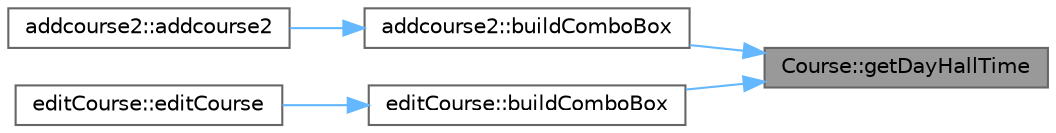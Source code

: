 digraph "Course::getDayHallTime"
{
 // LATEX_PDF_SIZE
  bgcolor="transparent";
  edge [fontname=Helvetica,fontsize=10,labelfontname=Helvetica,labelfontsize=10];
  node [fontname=Helvetica,fontsize=10,shape=box,height=0.2,width=0.4];
  rankdir="RL";
  Node1 [label="Course::getDayHallTime",height=0.2,width=0.4,color="gray40", fillcolor="grey60", style="filled", fontcolor="black",tooltip="Course::getDayHallTime -> function to get the hall, day, and time of the course."];
  Node1 -> Node2 [dir="back",color="steelblue1",style="solid"];
  Node2 [label="addcourse2::buildComboBox",height=0.2,width=0.4,color="grey40", fillcolor="white", style="filled",URL="$classaddcourse2.html#a2372f856de05b136d90259e9f27c59b1",tooltip="addcourse2::buildComboBox – function name to add the items to the combobox for time and check if the ..."];
  Node2 -> Node3 [dir="back",color="steelblue1",style="solid"];
  Node3 [label="addcourse2::addcourse2",height=0.2,width=0.4,color="grey40", fillcolor="white", style="filled",URL="$classaddcourse2.html#a86fb1205ea55c358cd0799209093bb61",tooltip="constructor of the class addcourse2(ui widget for adding new course)"];
  Node1 -> Node4 [dir="back",color="steelblue1",style="solid"];
  Node4 [label="editCourse::buildComboBox",height=0.2,width=0.4,color="grey40", fillcolor="white", style="filled",URL="$classedit_course.html#add60584fd6fe8a1656b5e1f2254e1489",tooltip="buildComboBox with avilable days, halls and times"];
  Node4 -> Node5 [dir="back",color="steelblue1",style="solid"];
  Node5 [label="editCourse::editCourse",height=0.2,width=0.4,color="grey40", fillcolor="white", style="filled",URL="$classedit_course.html#aba37eb0a6a65d6401dcb9e28a0a71081",tooltip="edit information of the course"];
}
